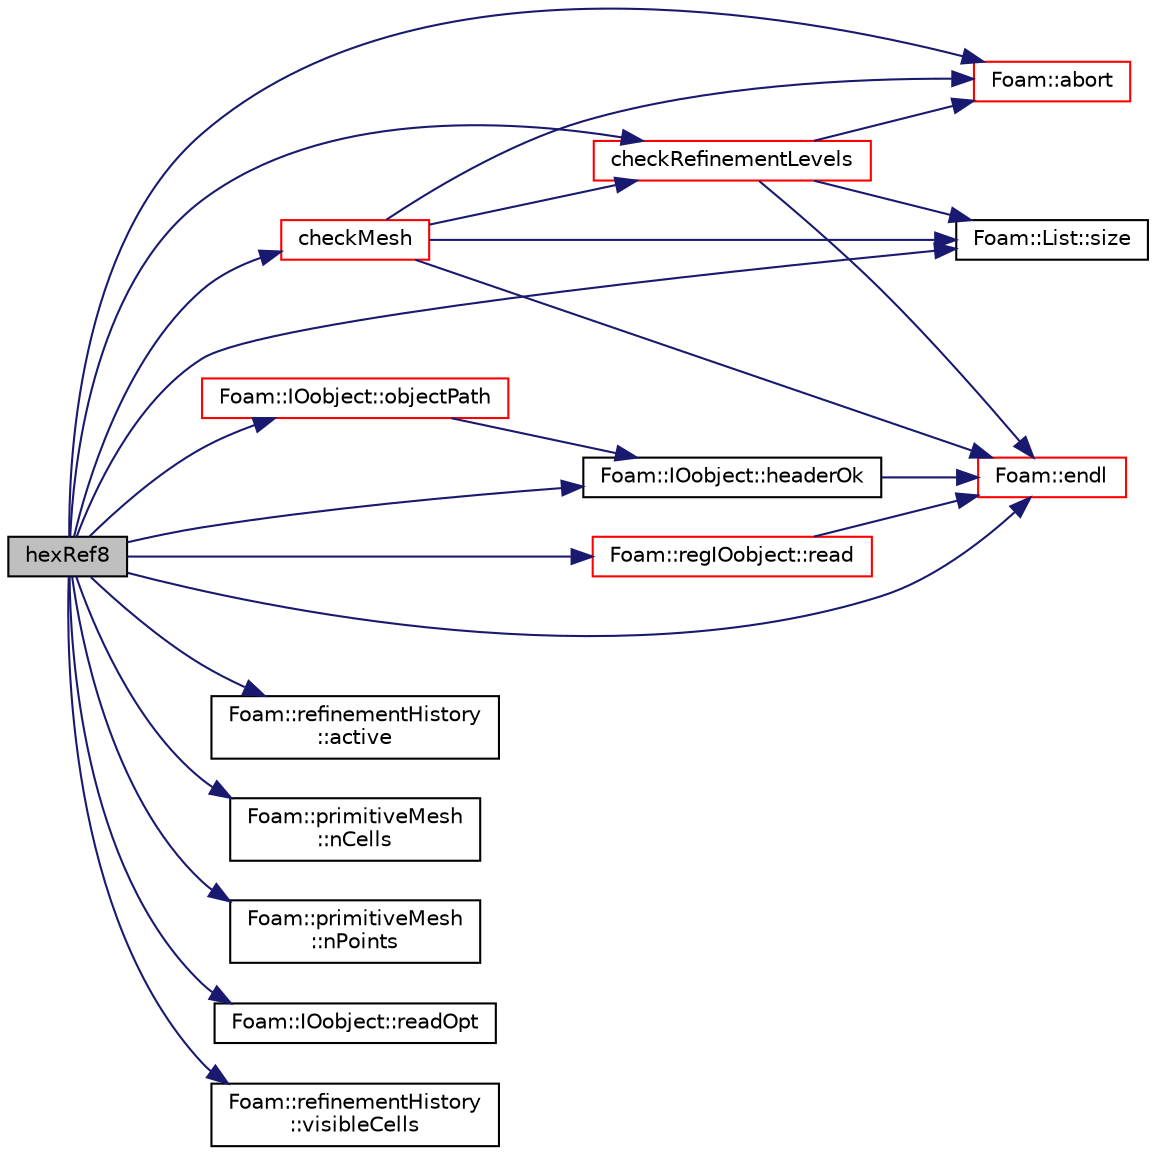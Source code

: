digraph "hexRef8"
{
  bgcolor="transparent";
  edge [fontname="Helvetica",fontsize="10",labelfontname="Helvetica",labelfontsize="10"];
  node [fontname="Helvetica",fontsize="10",shape=record];
  rankdir="LR";
  Node1 [label="hexRef8",height=0.2,width=0.4,color="black", fillcolor="grey75", style="filled", fontcolor="black"];
  Node1 -> Node2 [color="midnightblue",fontsize="10",style="solid",fontname="Helvetica"];
  Node2 [label="Foam::abort",height=0.2,width=0.4,color="red",URL="$a10733.html#a447107a607d03e417307c203fa5fb44b"];
  Node1 -> Node3 [color="midnightblue",fontsize="10",style="solid",fontname="Helvetica"];
  Node3 [label="Foam::refinementHistory\l::active",height=0.2,width=0.4,color="black",URL="$a02114.html#a6fd1dc792a0b98e6530a7383d4ef3074",tooltip="Is there unrefinement history. Note that this will fall over if. "];
  Node1 -> Node4 [color="midnightblue",fontsize="10",style="solid",fontname="Helvetica"];
  Node4 [label="checkMesh",height=0.2,width=0.4,color="red",URL="$a01009.html#a5badd6bbc908d67458f21d4e61722ba6",tooltip="Debug: Check coupled mesh for correctness. "];
  Node4 -> Node5 [color="midnightblue",fontsize="10",style="solid",fontname="Helvetica"];
  Node5 [label="Foam::endl",height=0.2,width=0.4,color="red",URL="$a10733.html#a2db8fe02a0d3909e9351bb4275b23ce4",tooltip="Add newline and flush stream. "];
  Node4 -> Node2 [color="midnightblue",fontsize="10",style="solid",fontname="Helvetica"];
  Node4 -> Node6 [color="midnightblue",fontsize="10",style="solid",fontname="Helvetica"];
  Node6 [label="Foam::List::size",height=0.2,width=0.4,color="black",URL="$a01364.html#a8a5f6fa29bd4b500caf186f60245b384",tooltip="Override size to be inconsistent with allocated storage. "];
  Node4 -> Node7 [color="midnightblue",fontsize="10",style="solid",fontname="Helvetica"];
  Node7 [label="checkRefinementLevels",height=0.2,width=0.4,color="red",URL="$a01009.html#ab028a1a533caf17855cfb00260729f3c",tooltip="Debug: Check 2:1 consistency across faces. "];
  Node7 -> Node5 [color="midnightblue",fontsize="10",style="solid",fontname="Helvetica"];
  Node7 -> Node6 [color="midnightblue",fontsize="10",style="solid",fontname="Helvetica"];
  Node7 -> Node2 [color="midnightblue",fontsize="10",style="solid",fontname="Helvetica"];
  Node1 -> Node7 [color="midnightblue",fontsize="10",style="solid",fontname="Helvetica"];
  Node1 -> Node5 [color="midnightblue",fontsize="10",style="solid",fontname="Helvetica"];
  Node1 -> Node8 [color="midnightblue",fontsize="10",style="solid",fontname="Helvetica"];
  Node8 [label="Foam::IOobject::headerOk",height=0.2,width=0.4,color="black",URL="$a01179.html#a9d4879c850ce41d945ff77e788de3a23",tooltip="Read and check header info. "];
  Node8 -> Node5 [color="midnightblue",fontsize="10",style="solid",fontname="Helvetica"];
  Node1 -> Node9 [color="midnightblue",fontsize="10",style="solid",fontname="Helvetica"];
  Node9 [label="Foam::primitiveMesh\l::nCells",height=0.2,width=0.4,color="black",URL="$a01969.html#ae79b5e96cf8d9a4e6b3993e6f2709374"];
  Node1 -> Node10 [color="midnightblue",fontsize="10",style="solid",fontname="Helvetica"];
  Node10 [label="Foam::primitiveMesh\l::nPoints",height=0.2,width=0.4,color="black",URL="$a01969.html#a9927abeba2c8506177084d644b6e573a"];
  Node1 -> Node11 [color="midnightblue",fontsize="10",style="solid",fontname="Helvetica"];
  Node11 [label="Foam::IOobject::objectPath",height=0.2,width=0.4,color="red",URL="$a01179.html#ae9ba7dea4e76406505be53e67a8b91f4",tooltip="Return complete path + object name. "];
  Node11 -> Node8 [color="midnightblue",fontsize="10",style="solid",fontname="Helvetica"];
  Node1 -> Node12 [color="midnightblue",fontsize="10",style="solid",fontname="Helvetica"];
  Node12 [label="Foam::regIOobject::read",height=0.2,width=0.4,color="red",URL="$a02147.html#af816873151ddb0126e98bb2f914d8ed5",tooltip="Read object. "];
  Node12 -> Node5 [color="midnightblue",fontsize="10",style="solid",fontname="Helvetica"];
  Node1 -> Node13 [color="midnightblue",fontsize="10",style="solid",fontname="Helvetica"];
  Node13 [label="Foam::IOobject::readOpt",height=0.2,width=0.4,color="black",URL="$a01179.html#af3c10cbbefc4d1d63d9dbe411d9701ec"];
  Node1 -> Node6 [color="midnightblue",fontsize="10",style="solid",fontname="Helvetica"];
  Node1 -> Node14 [color="midnightblue",fontsize="10",style="solid",fontname="Helvetica"];
  Node14 [label="Foam::refinementHistory\l::visibleCells",height=0.2,width=0.4,color="black",URL="$a02114.html#a0cd699ab4364509df3c5d9e62ad9f511",tooltip="Per cell in the current mesh (i.e. visible) either -1 (unrefined) "];
}
